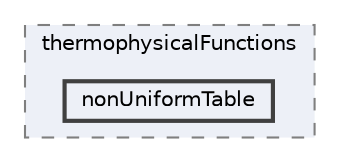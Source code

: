 digraph "src/thermophysicalModels/thermophysicalProperties/thermophysicalFunctions/nonUniformTable"
{
 // LATEX_PDF_SIZE
  bgcolor="transparent";
  edge [fontname=Helvetica,fontsize=10,labelfontname=Helvetica,labelfontsize=10];
  node [fontname=Helvetica,fontsize=10,shape=box,height=0.2,width=0.4];
  compound=true
  subgraph clusterdir_27325e2ddd74e88cbda26832a28f3aa6 {
    graph [ bgcolor="#edf0f7", pencolor="grey50", label="thermophysicalFunctions", fontname=Helvetica,fontsize=10 style="filled,dashed", URL="dir_27325e2ddd74e88cbda26832a28f3aa6.html",tooltip=""]
  dir_f92240a9cf2e723af055901552368d20 [label="nonUniformTable", fillcolor="#edf0f7", color="grey25", style="filled,bold", URL="dir_f92240a9cf2e723af055901552368d20.html",tooltip=""];
  }
}
